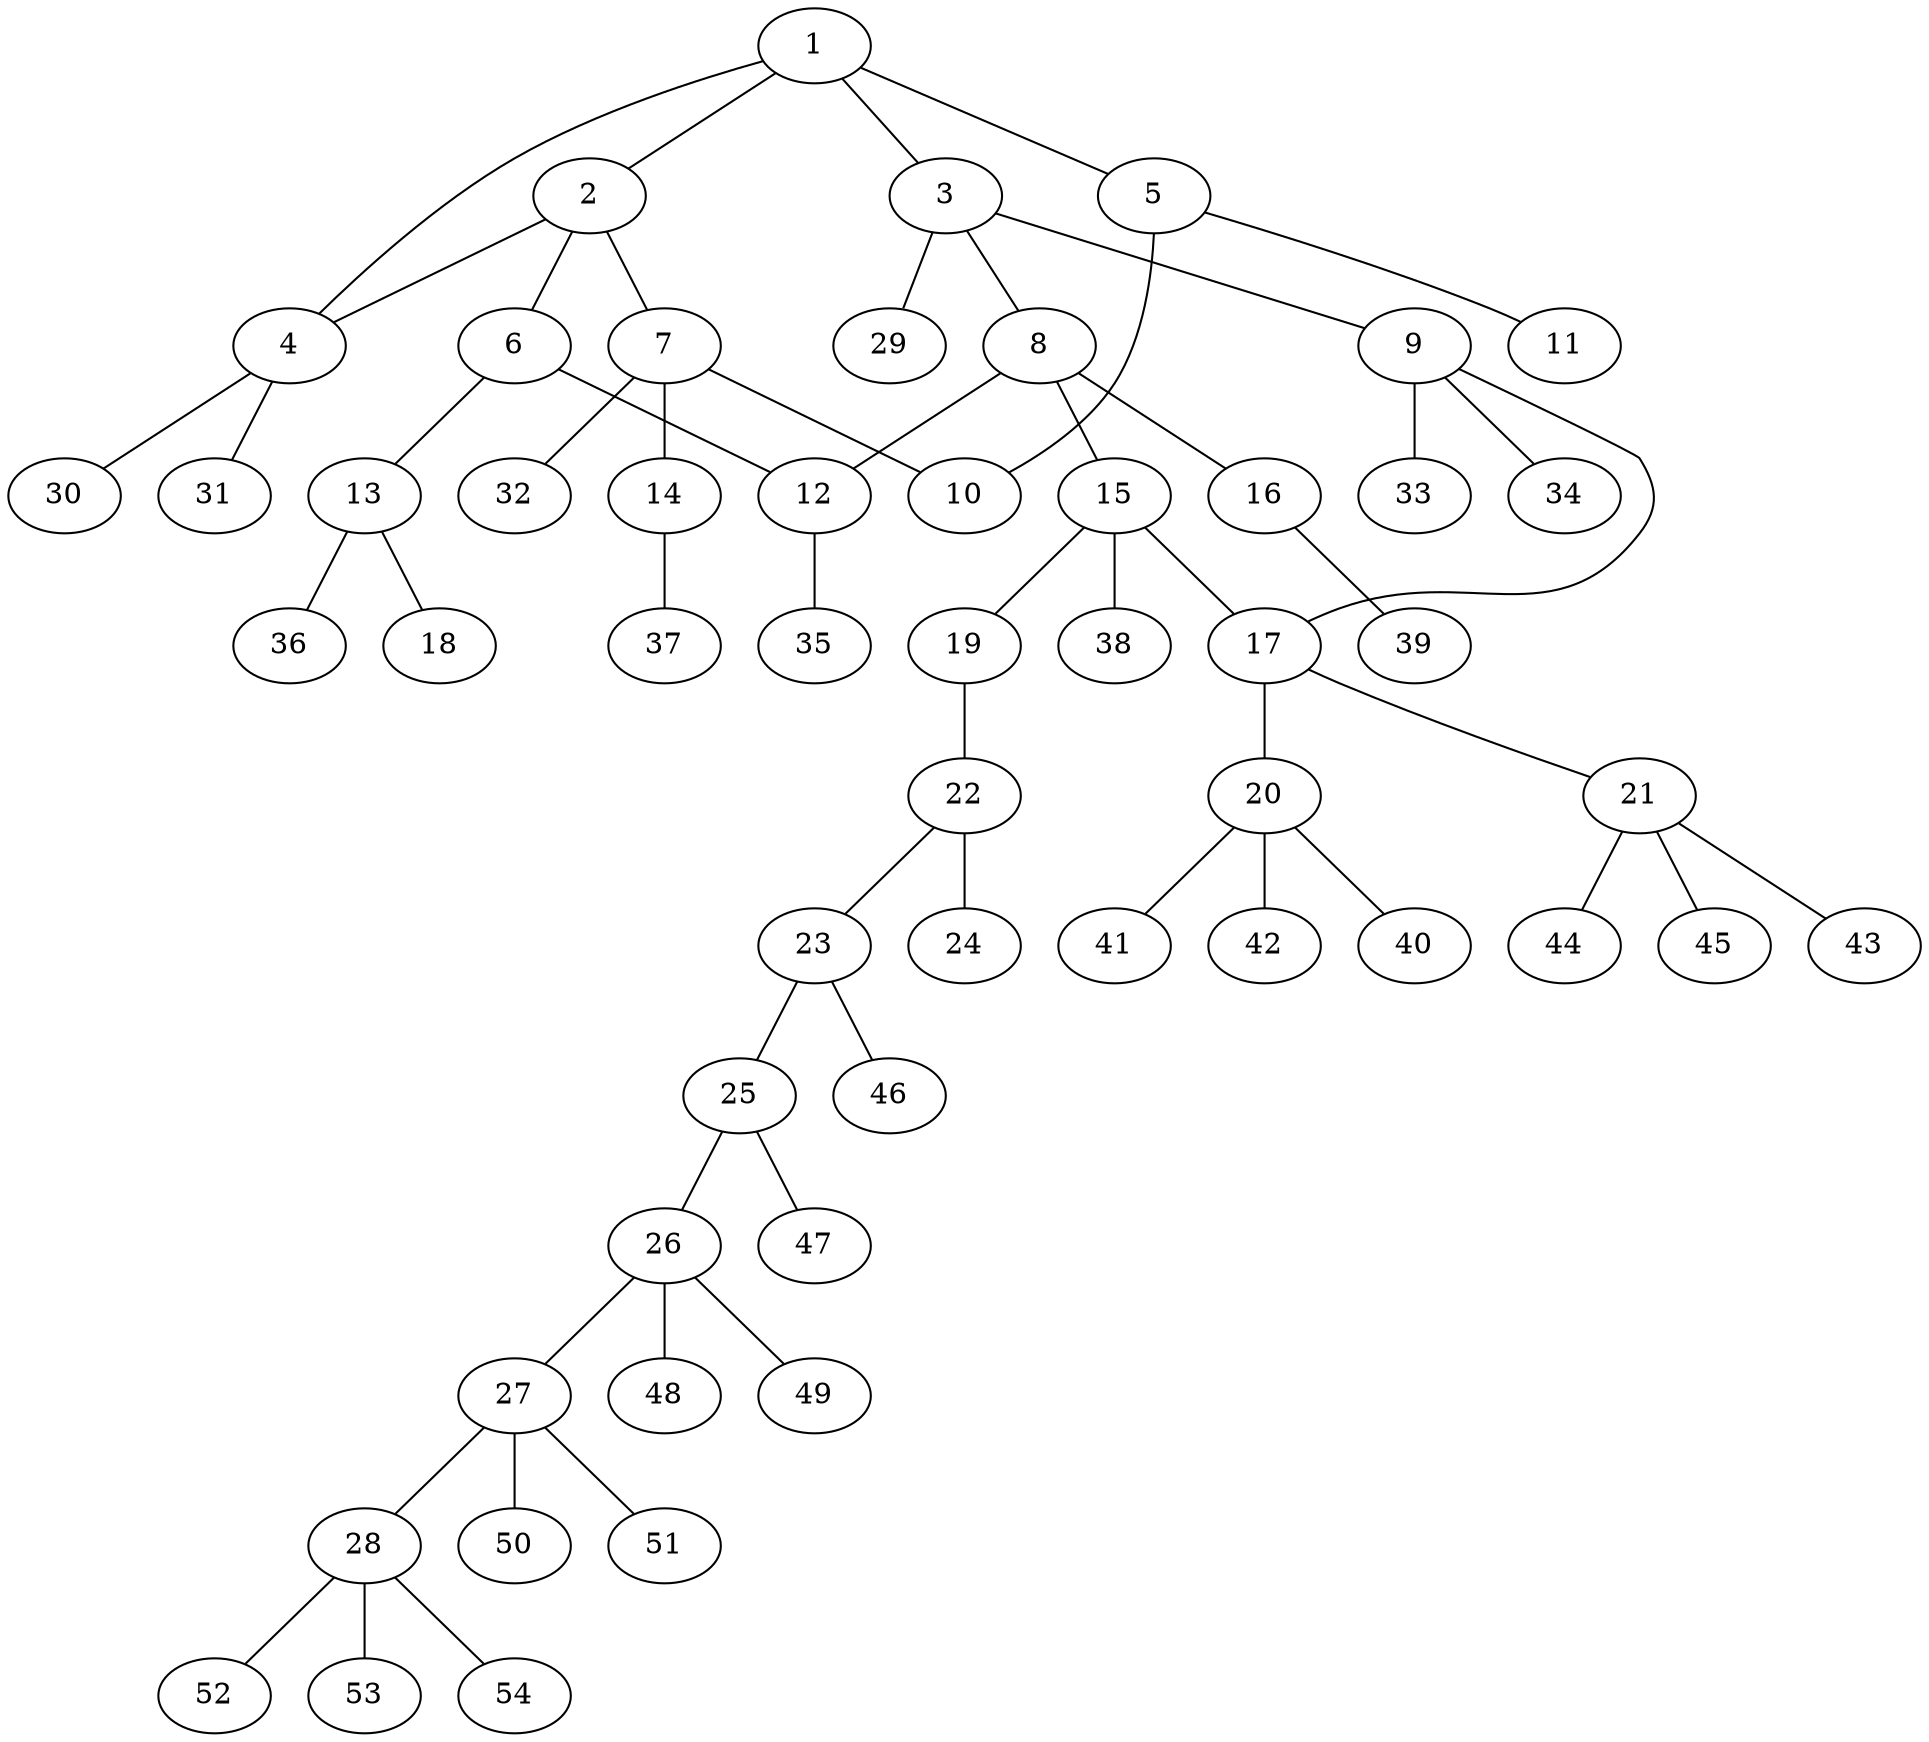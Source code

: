 graph molecule_3959 {
	1	 [chem=C];
	2	 [chem=C];
	1 -- 2	 [valence=1];
	3	 [chem=C];
	1 -- 3	 [valence=1];
	4	 [chem=C];
	1 -- 4	 [valence=1];
	5	 [chem=C];
	1 -- 5	 [valence=1];
	2 -- 4	 [valence=1];
	6	 [chem=C];
	2 -- 6	 [valence=1];
	7	 [chem=C];
	2 -- 7	 [valence=1];
	8	 [chem=C];
	3 -- 8	 [valence=1];
	9	 [chem=C];
	3 -- 9	 [valence=1];
	29	 [chem=H];
	3 -- 29	 [valence=1];
	30	 [chem=H];
	4 -- 30	 [valence=1];
	31	 [chem=H];
	4 -- 31	 [valence=1];
	10	 [chem=O];
	5 -- 10	 [valence=1];
	11	 [chem=O];
	5 -- 11	 [valence=2];
	12	 [chem=C];
	6 -- 12	 [valence=2];
	13	 [chem=C];
	6 -- 13	 [valence=1];
	7 -- 10	 [valence=1];
	14	 [chem=O];
	7 -- 14	 [valence=1];
	32	 [chem=H];
	7 -- 32	 [valence=1];
	8 -- 12	 [valence=1];
	15	 [chem=C];
	8 -- 15	 [valence=1];
	16	 [chem=O];
	8 -- 16	 [valence=1];
	17	 [chem=C];
	9 -- 17	 [valence=1];
	33	 [chem=H];
	9 -- 33	 [valence=1];
	34	 [chem=H];
	9 -- 34	 [valence=1];
	35	 [chem=H];
	12 -- 35	 [valence=1];
	18	 [chem=O];
	13 -- 18	 [valence=2];
	36	 [chem=H];
	13 -- 36	 [valence=1];
	37	 [chem=H];
	14 -- 37	 [valence=1];
	15 -- 17	 [valence=1];
	19	 [chem=O];
	15 -- 19	 [valence=1];
	38	 [chem=H];
	15 -- 38	 [valence=1];
	39	 [chem=H];
	16 -- 39	 [valence=1];
	20	 [chem=C];
	17 -- 20	 [valence=1];
	21	 [chem=C];
	17 -- 21	 [valence=1];
	22	 [chem=C];
	19 -- 22	 [valence=1];
	40	 [chem=H];
	20 -- 40	 [valence=1];
	41	 [chem=H];
	20 -- 41	 [valence=1];
	42	 [chem=H];
	20 -- 42	 [valence=1];
	43	 [chem=H];
	21 -- 43	 [valence=1];
	44	 [chem=H];
	21 -- 44	 [valence=1];
	45	 [chem=H];
	21 -- 45	 [valence=1];
	23	 [chem=C];
	22 -- 23	 [valence=1];
	24	 [chem=O];
	22 -- 24	 [valence=2];
	25	 [chem=C];
	23 -- 25	 [valence=2];
	46	 [chem=H];
	23 -- 46	 [valence=1];
	26	 [chem=C];
	25 -- 26	 [valence=1];
	47	 [chem=H];
	25 -- 47	 [valence=1];
	27	 [chem=C];
	26 -- 27	 [valence=1];
	48	 [chem=H];
	26 -- 48	 [valence=1];
	49	 [chem=H];
	26 -- 49	 [valence=1];
	28	 [chem=C];
	27 -- 28	 [valence=1];
	50	 [chem=H];
	27 -- 50	 [valence=1];
	51	 [chem=H];
	27 -- 51	 [valence=1];
	52	 [chem=H];
	28 -- 52	 [valence=1];
	53	 [chem=H];
	28 -- 53	 [valence=1];
	54	 [chem=H];
	28 -- 54	 [valence=1];
}
